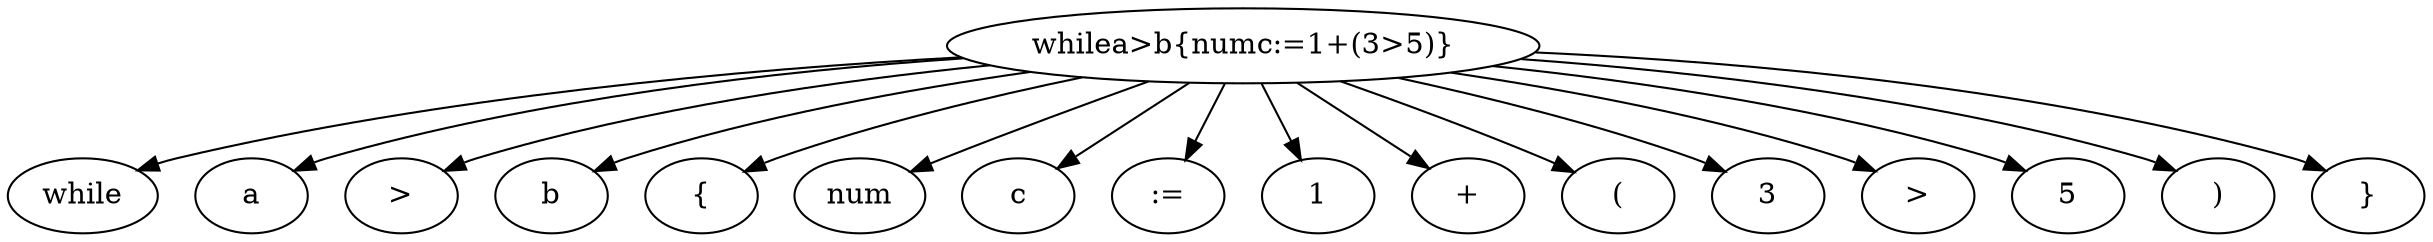 digraph G {
n0 [label="whilea>b{numc:=1+(3>5)}"];
n1 [label="while"];
n0 -> n1;
n2 [label="a"];
n0 -> n2;
n3 [label=">"];
n0 -> n3;
n4 [label="b"];
n0 -> n4;
n5 [label="{"];
n0 -> n5;
n6 [label="num"];
n0 -> n6;
n7 [label="c"];
n0 -> n7;
n8 [label=":="];
n0 -> n8;
n9 [label="1"];
n0 -> n9;
n10 [label="+"];
n0 -> n10;
n11 [label="("];
n0 -> n11;
n12 [label="3"];
n0 -> n12;
n13 [label=">"];
n0 -> n13;
n14 [label="5"];
n0 -> n14;
n15 [label=")"];
n0 -> n15;
n16 [label="}"];
n0 -> n16;
}
